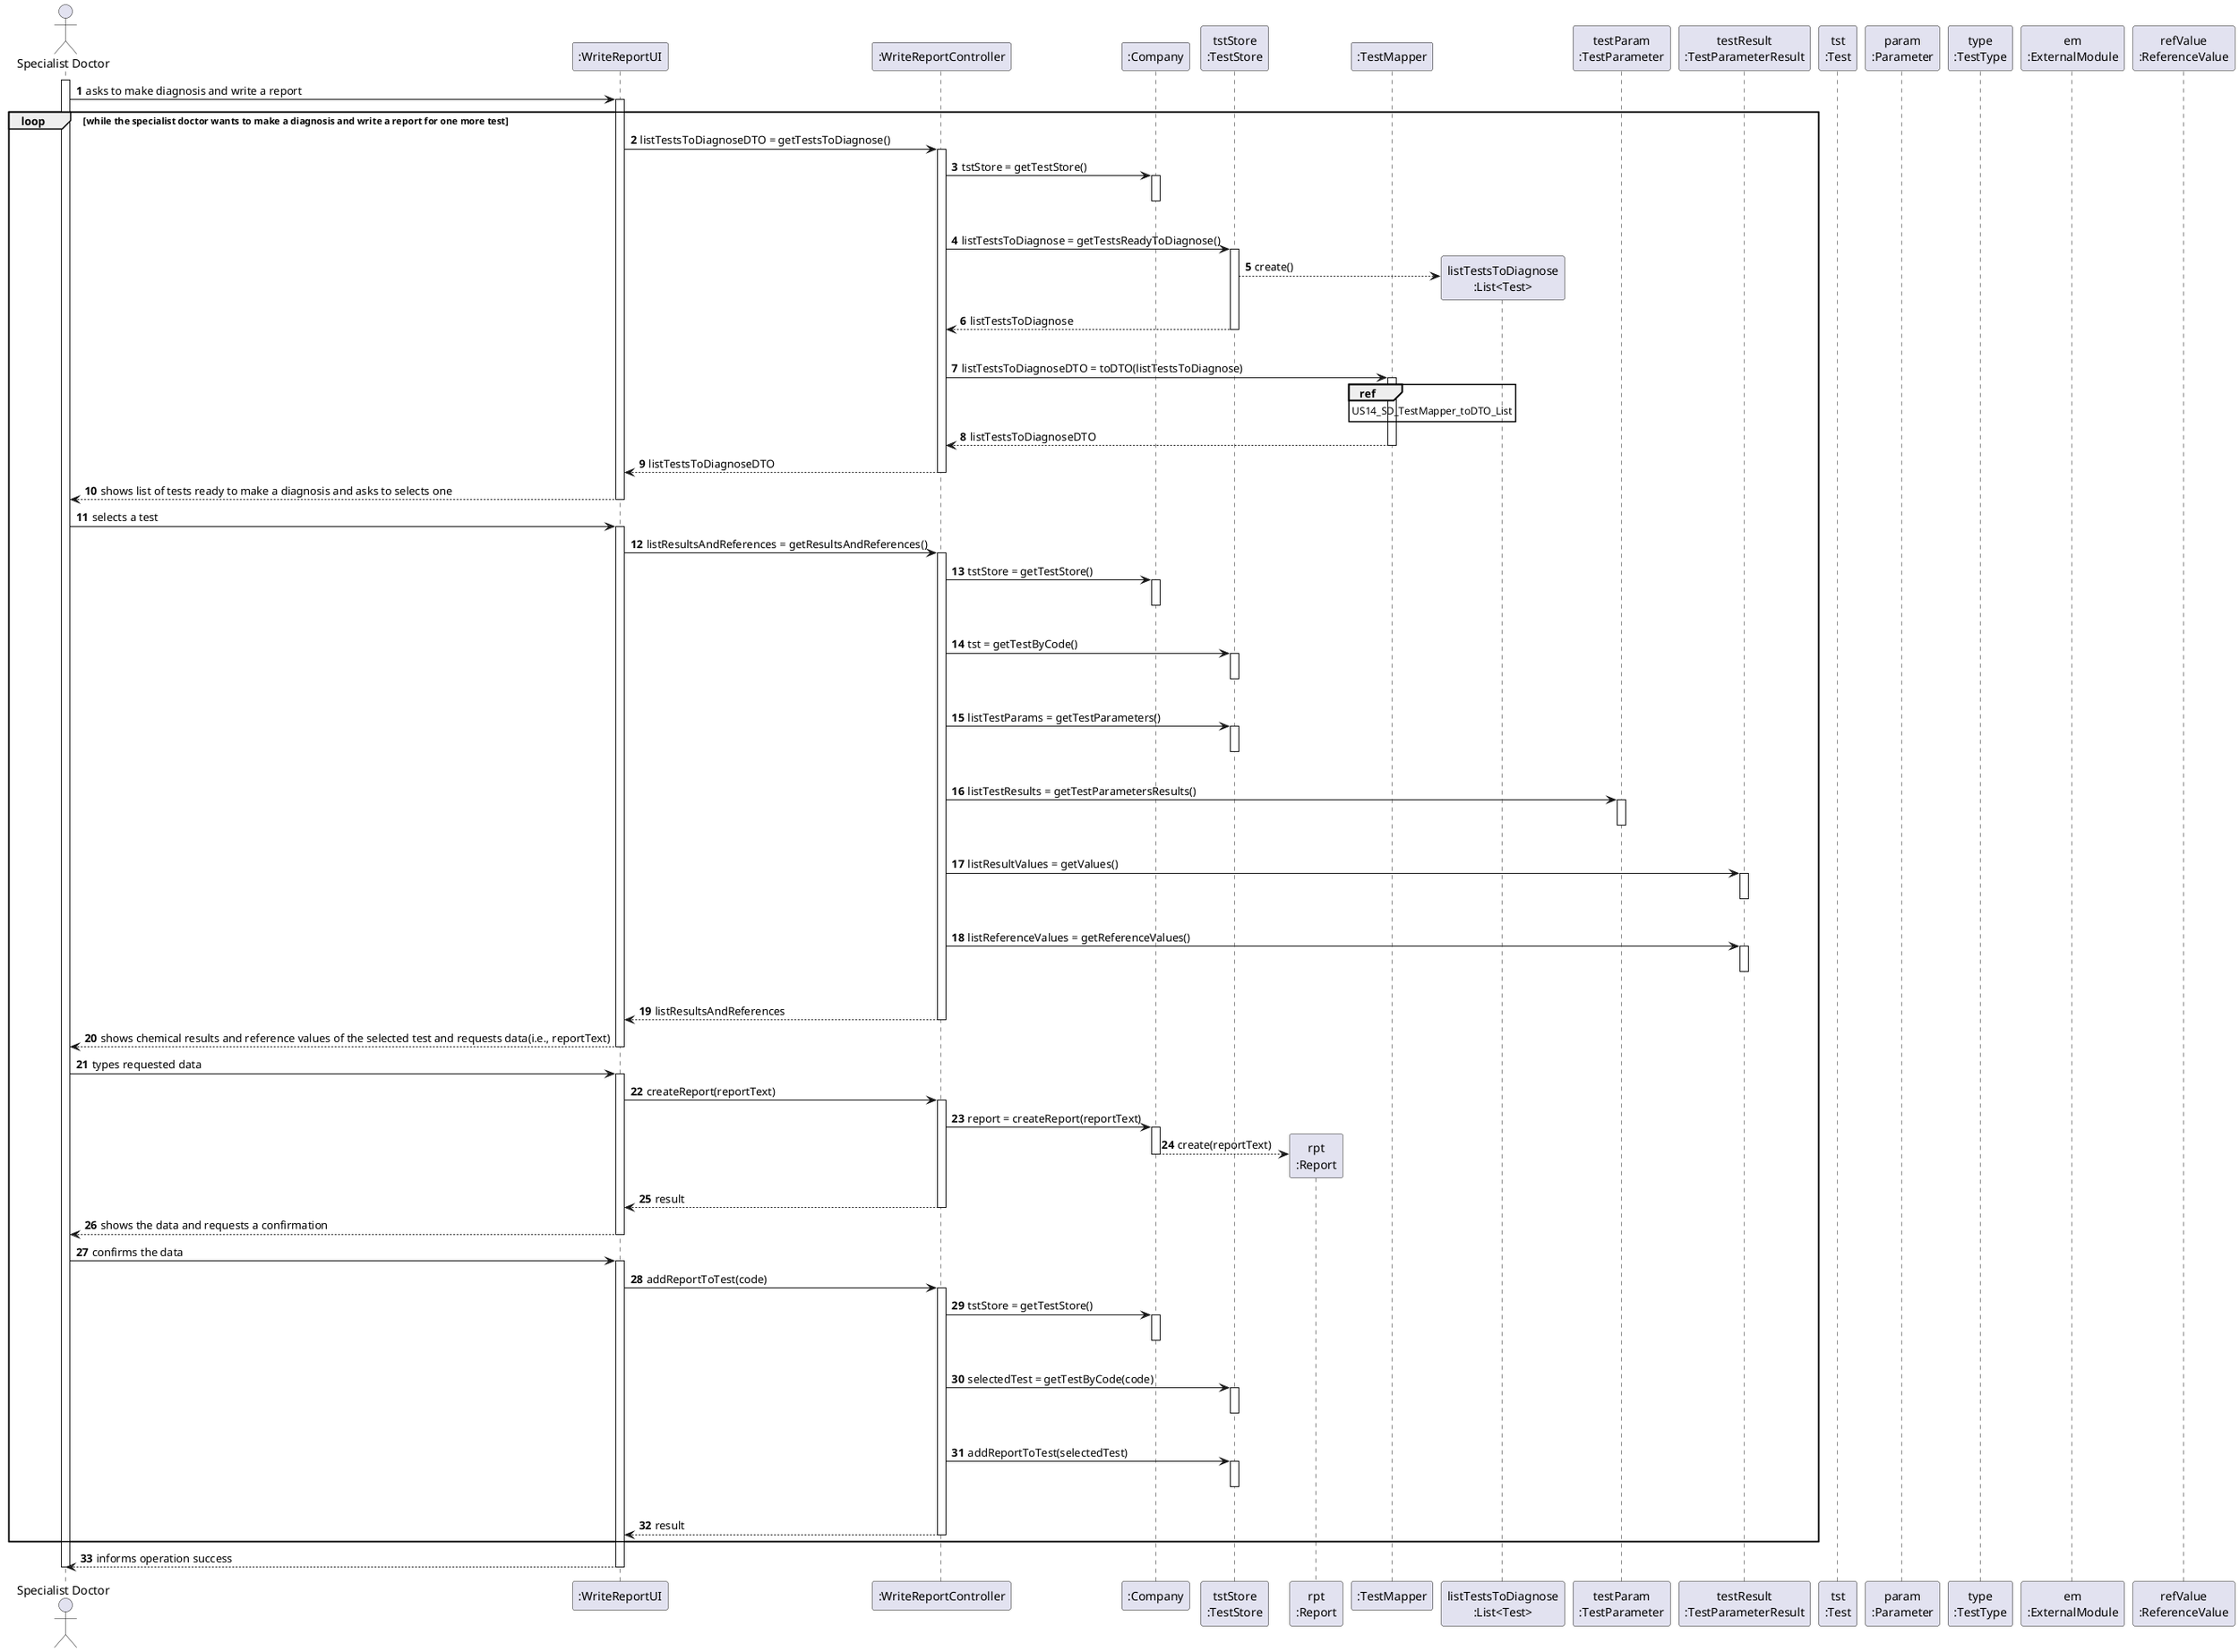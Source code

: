 @startuml
autonumber
actor "Specialist Doctor" as SPDT

participant ":WriteReportUI" as UI
participant ":WriteReportController" as CTRL
participant ":Company" as CMP
participant "tstStore\n:TestStore" as TSTSTORE
participant "rpt\n:Report" as RPT
participant ":TestMapper" as TSTMAPPER
'participant "objDTO\n:TestsDTO" as OBJ_DTO
participant "listTestsToDiagnose\n:List<Test>" as LT
'participant "listTestsToDiagnoseDTO\n:List<TestDTO>" as LIST_DTO
participant "testParam\n:TestParameter" as TP
participant "testResult\n:TestParameterResult" as TPR
participant "tst\n:Test" as TST

participant "param\n:Parameter" as PRM
participant "type\n:TestType" as TT
participant "em\n:ExternalModule" as EM
participant "refValue\n:ReferenceValue" as RV

'lestTestParams
'lestTestResults
'listResultValues
'listReferenceValues

activate SPDT
SPDT -> UI : asks to make diagnosis and write a report
activate UI
loop while the specialist doctor wants to make a diagnosis and write a report for one more test
UI -> CTRL : listTestsToDiagnoseDTO = getTestsToDiagnose()
activate CTRL

CTRL -> CMP : tstStore = getTestStore()
activate CMP
|||
deactivate CMP

CTRL -> TSTSTORE : listTestsToDiagnose = getTestsReadyToDiagnose()
activate TSTSTORE

TSTSTORE --> LT** : create()
TSTSTORE --> CTRL : listTestsToDiagnose
deactivate TSTSTORE
|||

CTRL -> TSTMAPPER : listTestsToDiagnoseDTO = toDTO(listTestsToDiagnose)
activate TSTMAPPER

ref over TSTMAPPER : US14_SD_TestMapper_toDTO_List

TSTMAPPER --> CTRL : listTestsToDiagnoseDTO
deactivate TSTMAPPER

CTRL --> UI : listTestsToDiagnoseDTO
deactivate CTRL

UI --> SPDT : shows list of tests ready to make a diagnosis and asks to selects one
deactivate UI

'spdt writes the test code in the UI
'it uses the test code when adding the report

SPDT -> UI : selects a test
activate UI

UI -> CTRL : listResultsAndReferences = getResultsAndReferences()
activate CTRL

CTRL -> CMP : tstStore = getTestStore()
activate CMP
|||
deactivate CMP

CTRL -> TSTSTORE : tst = getTestByCode()
activate TSTSTORE
|||
deactivate TSTSTORE

CTRL -> TSTSTORE : listTestParams = getTestParameters()
activate TSTSTORE
|||
deactivate TSTSTORE

CTRL -> TP : listTestResults = getTestParametersResults()
activate TP
|||
deactivate TP

CTRL -> TPR : listResultValues = getValues()
activate TPR
|||
deactivate TPR

CTRL -> TPR : listReferenceValues = getReferenceValues()
activate TPR
|||
deactivate TPR

CTRL --> UI : listResultsAndReferences
deactivate CTRL

'getTestByCode()
'getTestParameters()
'getTestParameterResult()
'getTestParameterResults()
'getValue()
'getReferenceValue()
'vai ter code.getTestByCode().getTestParameters().getTestParametersResults()
'vai ter getTestParameterResults().getValues()
'vai ter getTestParameterResults().getReferenceValues()


UI --> SPDT : shows chemical results and reference values of the selected test and requests data(i.e., reportText)
deactivate UI

SPDT -> UI : types requested data
activate UI

UI -> CTRL : createReport(reportText)
activate CTRL

CTRL -> CMP : report = createReport(reportText)
activate CMP

CMP --> RPT** : create(reportText)
deactivate CMP

CTRL --> UI : result
deactivate CTRL
UI --> SPDT : shows the data and requests a confirmation
deactivate UI

SPDT -> UI : confirms the data
activate UI

UI -> CTRL : addReportToTest(code)
activate CTRL

CTRL -> CMP : tstStore = getTestStore()
activate CMP
|||
deactivate CMP

CTRL -> TSTSTORE : selectedTest = getTestByCode(code)
activate TSTSTORE
|||
deactivate TSTSTORE

CTRL -> TSTSTORE : addReportToTest(selectedTest)
activate TSTSTORE
|||
deactivate TSTSTORE

CTRL --> UI : result
deactivate CMP
deactivate CTRL

end

UI --> SPDT : informs operation success
deactivate UI
deactivate SPDT

@enduml